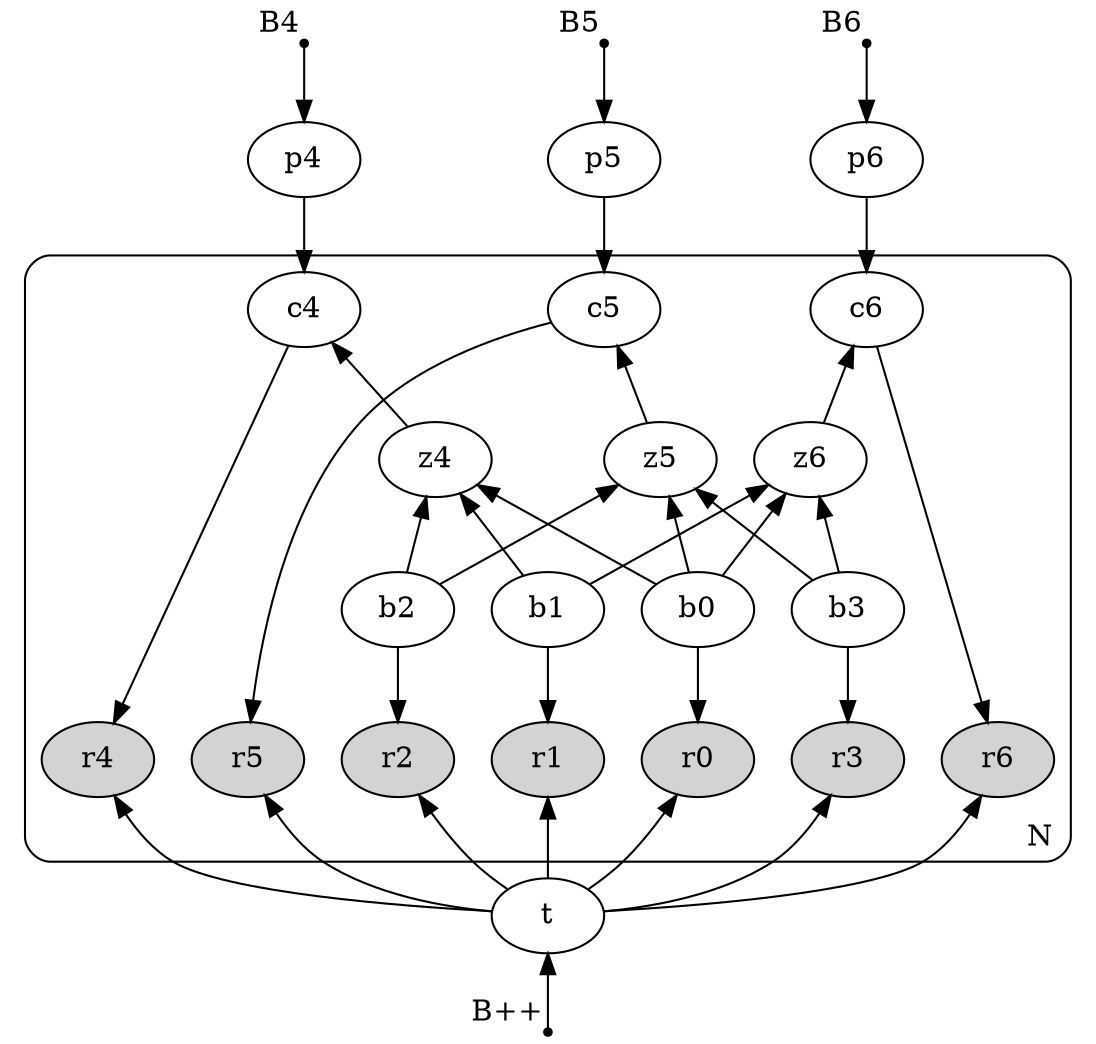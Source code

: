 digraph hamming74_bn {
	rankdir = TB;
	orientation = portrait;
	size = "7.5,10.0";
	newrank="true";
	concentrate="false";

	node [shape=point]
	B4 [xlabel="B4"]
	B5 [xlabel="B5"]
	B6 [xlabel="B6"]
	{rank=source; B4, B5, B6}

	node [shape=ellipse]
	p4 [label="p4"]
	p5 [label="p5"]
	p6 [label="p6"]
	{rank=same; p4, p5, p6}

	B4 -> p4
	B5 -> p5
	B6 -> p6

	node [shape=ellipse]
	c4 [label="c4"]
	c5 [label="c5"]
	c6 [label="c6"]
	{rank=same; c4,c5,c6}

	p4 -> c4
	p5 -> c5
	p6 -> c6

	node [shape=ellipse]
	z4 [label="z4"]
	z5 [label="z5"]
	z6 [label="z6"]
	{rank=same; z4,z5,z6}

	c4 -> z4 [dir = "back"]
	c5 -> z5 [dir = "back"]
	c6 -> z6 [dir = "back"]

	node [shape=ellipse]
	b0 [label="b0"]
	b1 [label="b1"]
	b2 [label="b2"]
	b3 [label="b3"]
	{rank=same; b0,b1,b2,b3}

	z4 -> {b0, b1, b2} [dir = "back"]
	z5 -> {b0, b2, b3} [dir = "back"]
	z6 -> {b0, b1, b3} [dir = "back"]

	node [shape=ellipse]
	r0 [label="r0",bgcolor="lightblue",style="filled"]
	r1 [label="r1",bgcolor="lightblue",style="filled"]
	r2 [label="r2",bgcolor="lightblue",style="filled"]
	r3 [label="r3",bgcolor="lightblue",style="filled"]
	r4 [label="r4",bgcolor="lightblue",style="filled"]
	r5 [label="r5",bgcolor="lightblue",style="filled"]
	r6 [label="r6",bgcolor="lightblue",style="filled"]
	{rank=same; r0,r1,r2,r3,r4,r5,r6}

	b0 -> r0
	b1 -> r1
	b2 -> r2
	b3 -> r3
	c4 -> r4
	c5 -> r5
	c6 -> r6

	node [shape=ellipse]
	t [label="t"]
	{rank=same; t}

	{r0,r1,r2,r3,r4,r5,r6} -> t [dir = "back"]

	node [shape=point]

	B [xlabel="B++"]
	{rank=sink; B}
	t -> B [dir = "back"]

	subgraph clusterN {
		style = "rounded"
		label = "N"
		labelloc = "b"
		labeljust = "r"
		z4,z5,z6,c4,c5,c6,b2,b1,b0, b3, r4,r2,r5,r1,r0,r3,r6
	}
}
